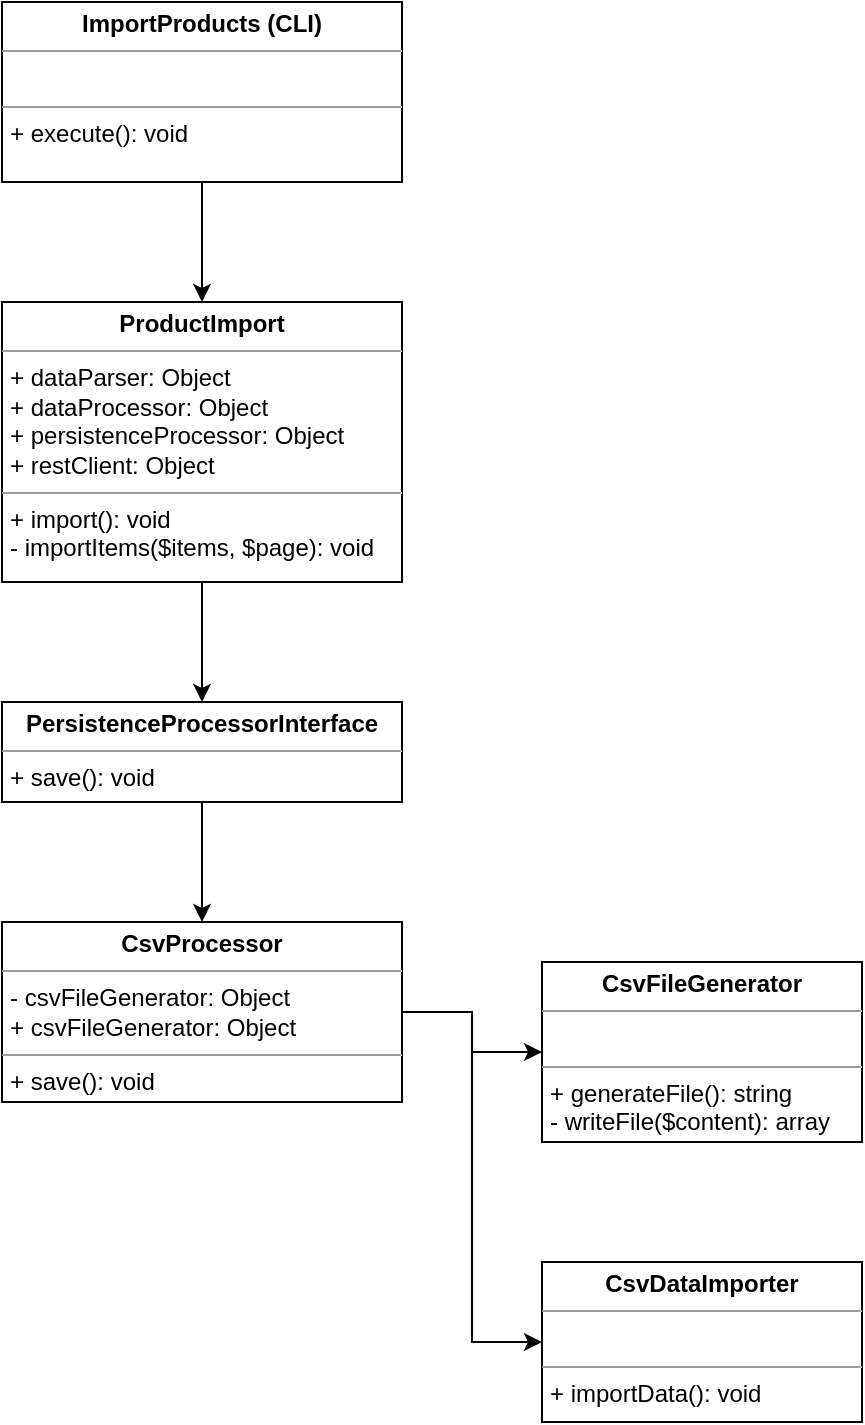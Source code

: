 <mxfile version="20.5.3" type="github">
  <diagram id="8SP4n592eNLBqiDl2gnV" name="Page-1">
    <mxGraphModel dx="1629" dy="990" grid="1" gridSize="10" guides="1" tooltips="1" connect="1" arrows="1" fold="1" page="1" pageScale="1" pageWidth="850" pageHeight="1100" math="0" shadow="0">
      <root>
        <mxCell id="0" />
        <mxCell id="1" parent="0" />
        <mxCell id="l1gfTNR1q70ol-4L2OTB-5" value="&lt;p style=&quot;margin:0px;margin-top:4px;text-align:center;&quot;&gt;&lt;b&gt;CsvFileGenerator&lt;/b&gt;&lt;/p&gt;&lt;hr size=&quot;1&quot;&gt;&lt;p style=&quot;margin:0px;margin-left:4px;&quot;&gt;&lt;br&gt;&lt;/p&gt;&lt;hr size=&quot;1&quot;&gt;&lt;p style=&quot;margin:0px;margin-left:4px;&quot;&gt;+ generateFile(): string&lt;/p&gt;&lt;p style=&quot;margin:0px;margin-left:4px;&quot;&gt;- writeFile($content): array&lt;/p&gt;" style="verticalAlign=top;align=left;overflow=fill;fontSize=12;fontFamily=Helvetica;html=1;" vertex="1" parent="1">
          <mxGeometry x="310" y="530" width="160" height="90" as="geometry" />
        </mxCell>
        <mxCell id="l1gfTNR1q70ol-4L2OTB-12" style="edgeStyle=orthogonalEdgeStyle;rounded=0;orthogonalLoop=1;jettySize=auto;html=1;entryX=0;entryY=0.5;entryDx=0;entryDy=0;" edge="1" parent="1" source="l1gfTNR1q70ol-4L2OTB-7" target="l1gfTNR1q70ol-4L2OTB-5">
          <mxGeometry relative="1" as="geometry" />
        </mxCell>
        <mxCell id="l1gfTNR1q70ol-4L2OTB-7" value="&lt;p style=&quot;margin:0px;margin-top:4px;text-align:center;&quot;&gt;&lt;b&gt;CsvProcessor&lt;/b&gt;&lt;/p&gt;&lt;hr size=&quot;1&quot;&gt;&lt;p style=&quot;margin:0px;margin-left:4px;&quot;&gt;- csvFileGenerator: Object&lt;/p&gt;&lt;p style=&quot;margin:0px;margin-left:4px;&quot;&gt;+ csvFileGenerator: Object&lt;br&gt;&lt;/p&gt;&lt;hr size=&quot;1&quot;&gt;&lt;p style=&quot;margin:0px;margin-left:4px;&quot;&gt;+ save(): void&lt;/p&gt;" style="verticalAlign=top;align=left;overflow=fill;fontSize=12;fontFamily=Helvetica;html=1;" vertex="1" parent="1">
          <mxGeometry x="40" y="510" width="200" height="90" as="geometry" />
        </mxCell>
        <mxCell id="l1gfTNR1q70ol-4L2OTB-16" value="" style="edgeStyle=orthogonalEdgeStyle;rounded=0;orthogonalLoop=1;jettySize=auto;html=1;" edge="1" parent="1" source="l1gfTNR1q70ol-4L2OTB-8" target="l1gfTNR1q70ol-4L2OTB-7">
          <mxGeometry relative="1" as="geometry" />
        </mxCell>
        <mxCell id="l1gfTNR1q70ol-4L2OTB-8" value="&lt;p style=&quot;margin:0px;margin-top:4px;text-align:center;&quot;&gt;&lt;b&gt;PersistenceProcessorInterface&lt;/b&gt;&lt;/p&gt;&lt;hr size=&quot;1&quot;&gt;&lt;p style=&quot;margin:0px;margin-left:4px;&quot;&gt;+ save(): void&lt;/p&gt;&lt;hr size=&quot;1&quot;&gt;&lt;p style=&quot;margin:0px;margin-left:4px;&quot;&gt;&lt;br&gt;&lt;/p&gt;" style="verticalAlign=top;align=left;overflow=fill;fontSize=12;fontFamily=Helvetica;html=1;" vertex="1" parent="1">
          <mxGeometry x="40" y="400" width="200" height="50" as="geometry" />
        </mxCell>
        <mxCell id="l1gfTNR1q70ol-4L2OTB-15" value="" style="edgeStyle=orthogonalEdgeStyle;rounded=0;orthogonalLoop=1;jettySize=auto;html=1;" edge="1" parent="1" source="l1gfTNR1q70ol-4L2OTB-9" target="l1gfTNR1q70ol-4L2OTB-8">
          <mxGeometry relative="1" as="geometry" />
        </mxCell>
        <mxCell id="l1gfTNR1q70ol-4L2OTB-9" value="&lt;p style=&quot;margin:0px;margin-top:4px;text-align:center;&quot;&gt;&lt;b&gt;ProductImport&lt;/b&gt;&lt;/p&gt;&lt;hr size=&quot;1&quot;&gt;&lt;p style=&quot;margin:0px;margin-left:4px;&quot;&gt;+ dataParser: Object&lt;/p&gt;&lt;p style=&quot;margin:0px;margin-left:4px;&quot;&gt;+ dataProcessor: Object&lt;/p&gt;&lt;p style=&quot;margin:0px;margin-left:4px;&quot;&gt;+ persistenceProcessor: Object&lt;/p&gt;&lt;p style=&quot;margin:0px;margin-left:4px;&quot;&gt;+ restClient: Object&lt;/p&gt;&lt;hr size=&quot;1&quot;&gt;&lt;p style=&quot;margin:0px;margin-left:4px;&quot;&gt;+ import(): void&lt;/p&gt;&lt;p style=&quot;margin:0px;margin-left:4px;&quot;&gt;- importItems($items, $page): void&lt;/p&gt;" style="verticalAlign=top;align=left;overflow=fill;fontSize=12;fontFamily=Helvetica;html=1;" vertex="1" parent="1">
          <mxGeometry x="40" y="200" width="200" height="140" as="geometry" />
        </mxCell>
        <mxCell id="l1gfTNR1q70ol-4L2OTB-14" value="" style="edgeStyle=orthogonalEdgeStyle;rounded=0;orthogonalLoop=1;jettySize=auto;html=1;" edge="1" parent="1" source="l1gfTNR1q70ol-4L2OTB-10" target="l1gfTNR1q70ol-4L2OTB-9">
          <mxGeometry relative="1" as="geometry" />
        </mxCell>
        <mxCell id="l1gfTNR1q70ol-4L2OTB-10" value="&lt;p style=&quot;margin:0px;margin-top:4px;text-align:center;&quot;&gt;&lt;b&gt;ImportProducts (CLI)&lt;/b&gt;&lt;/p&gt;&lt;hr size=&quot;1&quot;&gt;&lt;p style=&quot;margin:0px;margin-left:4px;&quot;&gt;&lt;br&gt;&lt;/p&gt;&lt;hr size=&quot;1&quot;&gt;&lt;p style=&quot;margin:0px;margin-left:4px;&quot;&gt;+ execute(): void&lt;/p&gt;" style="verticalAlign=top;align=left;overflow=fill;fontSize=12;fontFamily=Helvetica;html=1;" vertex="1" parent="1">
          <mxGeometry x="40" y="50" width="200" height="90" as="geometry" />
        </mxCell>
        <mxCell id="l1gfTNR1q70ol-4L2OTB-11" value="&lt;p style=&quot;margin:0px;margin-top:4px;text-align:center;&quot;&gt;&lt;b&gt;CsvDataImporter&lt;/b&gt;&lt;/p&gt;&lt;hr size=&quot;1&quot;&gt;&lt;p style=&quot;margin:0px;margin-left:4px;&quot;&gt;&lt;br&gt;&lt;/p&gt;&lt;hr size=&quot;1&quot;&gt;&lt;p style=&quot;margin:0px;margin-left:4px;&quot;&gt;+ importData(): void&lt;/p&gt;" style="verticalAlign=top;align=left;overflow=fill;fontSize=12;fontFamily=Helvetica;html=1;" vertex="1" parent="1">
          <mxGeometry x="310" y="680" width="160" height="80" as="geometry" />
        </mxCell>
        <mxCell id="l1gfTNR1q70ol-4L2OTB-13" style="edgeStyle=orthogonalEdgeStyle;rounded=0;orthogonalLoop=1;jettySize=auto;html=1;entryX=0;entryY=0.5;entryDx=0;entryDy=0;exitX=1;exitY=0.5;exitDx=0;exitDy=0;" edge="1" parent="1" source="l1gfTNR1q70ol-4L2OTB-7" target="l1gfTNR1q70ol-4L2OTB-11">
          <mxGeometry relative="1" as="geometry">
            <mxPoint x="210" y="585" as="sourcePoint" />
            <mxPoint x="300" y="585" as="targetPoint" />
          </mxGeometry>
        </mxCell>
      </root>
    </mxGraphModel>
  </diagram>
</mxfile>
